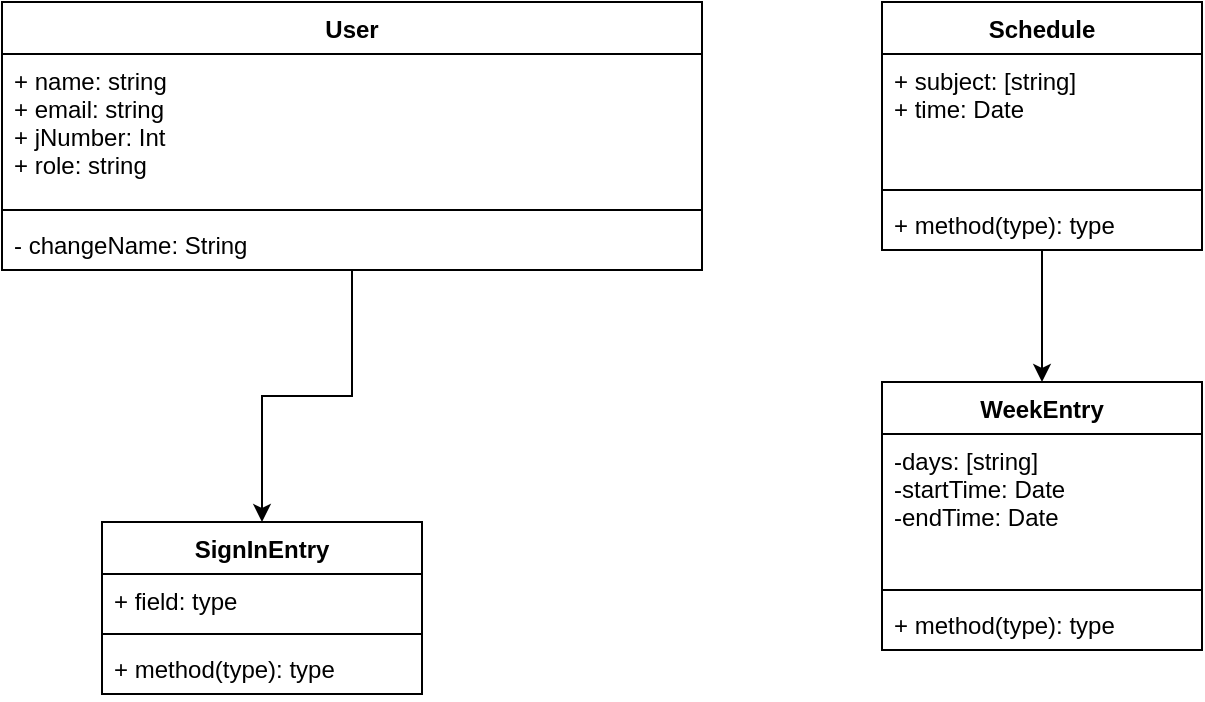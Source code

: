 <mxfile version="17.2.1" type="github" pages="3">
  <diagram name="Page-1" id="c4acf3e9-155e-7222-9cf6-157b1a14988f">
    <mxGraphModel dx="891" dy="559" grid="1" gridSize="10" guides="1" tooltips="1" connect="1" arrows="1" fold="1" page="1" pageScale="1" pageWidth="850" pageHeight="1100" background="none" math="0" shadow="0">
      <root>
        <mxCell id="0" />
        <mxCell id="1" parent="0" />
        <mxCell id="V36CHoftoXPUGbBD-Oji-7" style="edgeStyle=orthogonalEdgeStyle;rounded=0;orthogonalLoop=1;jettySize=auto;html=1;entryX=0.5;entryY=0;entryDx=0;entryDy=0;" edge="1" parent="1" source="_ubpW2PvW1FqLBq_iPHG-1" target="V36CHoftoXPUGbBD-Oji-1">
          <mxGeometry relative="1" as="geometry" />
        </mxCell>
        <mxCell id="_ubpW2PvW1FqLBq_iPHG-1" value="User" style="swimlane;fontStyle=1;align=center;verticalAlign=top;childLayout=stackLayout;horizontal=1;startSize=26;horizontalStack=0;resizeParent=1;resizeParentMax=0;resizeLast=0;collapsible=1;marginBottom=0;" vertex="1" parent="1">
          <mxGeometry x="90" y="80" width="350" height="134" as="geometry">
            <mxRectangle x="310" y="200" width="60" height="26" as="alternateBounds" />
          </mxGeometry>
        </mxCell>
        <mxCell id="_ubpW2PvW1FqLBq_iPHG-2" value="+ name: string&#xa;+ email: string&#xa;+ jNumber: Int&#xa;+ role: string&#xa;" style="text;strokeColor=none;fillColor=none;align=left;verticalAlign=top;spacingLeft=4;spacingRight=4;overflow=hidden;rotatable=0;points=[[0,0.5],[1,0.5]];portConstraint=eastwest;" vertex="1" parent="_ubpW2PvW1FqLBq_iPHG-1">
          <mxGeometry y="26" width="350" height="74" as="geometry" />
        </mxCell>
        <mxCell id="_ubpW2PvW1FqLBq_iPHG-3" value="" style="line;strokeWidth=1;fillColor=none;align=left;verticalAlign=middle;spacingTop=-1;spacingLeft=3;spacingRight=3;rotatable=0;labelPosition=right;points=[];portConstraint=eastwest;" vertex="1" parent="_ubpW2PvW1FqLBq_iPHG-1">
          <mxGeometry y="100" width="350" height="8" as="geometry" />
        </mxCell>
        <mxCell id="_ubpW2PvW1FqLBq_iPHG-4" value="- changeName: String" style="text;strokeColor=none;fillColor=none;align=left;verticalAlign=top;spacingLeft=4;spacingRight=4;overflow=hidden;rotatable=0;points=[[0,0.5],[1,0.5]];portConstraint=eastwest;" vertex="1" parent="_ubpW2PvW1FqLBq_iPHG-1">
          <mxGeometry y="108" width="350" height="26" as="geometry" />
        </mxCell>
        <mxCell id="WQJXKOIPrKnD1Et2FbO--5" style="edgeStyle=orthogonalEdgeStyle;rounded=0;orthogonalLoop=1;jettySize=auto;html=1;entryX=0.5;entryY=0;entryDx=0;entryDy=0;" edge="1" parent="1" source="3SUL-DMxUtHeUnSrKIBr-1" target="WQJXKOIPrKnD1Et2FbO--1">
          <mxGeometry relative="1" as="geometry" />
        </mxCell>
        <mxCell id="3SUL-DMxUtHeUnSrKIBr-1" value="Schedule" style="swimlane;fontStyle=1;align=center;verticalAlign=top;childLayout=stackLayout;horizontal=1;startSize=26;horizontalStack=0;resizeParent=1;resizeParentMax=0;resizeLast=0;collapsible=1;marginBottom=0;" vertex="1" parent="1">
          <mxGeometry x="530" y="80" width="160" height="124" as="geometry" />
        </mxCell>
        <mxCell id="3SUL-DMxUtHeUnSrKIBr-2" value="+ subject: [string]&#xa;+ time: Date&#xa;" style="text;strokeColor=none;fillColor=none;align=left;verticalAlign=top;spacingLeft=4;spacingRight=4;overflow=hidden;rotatable=0;points=[[0,0.5],[1,0.5]];portConstraint=eastwest;" vertex="1" parent="3SUL-DMxUtHeUnSrKIBr-1">
          <mxGeometry y="26" width="160" height="64" as="geometry" />
        </mxCell>
        <mxCell id="3SUL-DMxUtHeUnSrKIBr-3" value="" style="line;strokeWidth=1;fillColor=none;align=left;verticalAlign=middle;spacingTop=-1;spacingLeft=3;spacingRight=3;rotatable=0;labelPosition=right;points=[];portConstraint=eastwest;" vertex="1" parent="3SUL-DMxUtHeUnSrKIBr-1">
          <mxGeometry y="90" width="160" height="8" as="geometry" />
        </mxCell>
        <mxCell id="3SUL-DMxUtHeUnSrKIBr-4" value="+ method(type): type" style="text;strokeColor=none;fillColor=none;align=left;verticalAlign=top;spacingLeft=4;spacingRight=4;overflow=hidden;rotatable=0;points=[[0,0.5],[1,0.5]];portConstraint=eastwest;" vertex="1" parent="3SUL-DMxUtHeUnSrKIBr-1">
          <mxGeometry y="98" width="160" height="26" as="geometry" />
        </mxCell>
        <mxCell id="V36CHoftoXPUGbBD-Oji-1" value="SignInEntry" style="swimlane;fontStyle=1;align=center;verticalAlign=top;childLayout=stackLayout;horizontal=1;startSize=26;horizontalStack=0;resizeParent=1;resizeParentMax=0;resizeLast=0;collapsible=1;marginBottom=0;" vertex="1" parent="1">
          <mxGeometry x="140" y="340" width="160" height="86" as="geometry" />
        </mxCell>
        <mxCell id="V36CHoftoXPUGbBD-Oji-2" value="+ field: type" style="text;strokeColor=none;fillColor=none;align=left;verticalAlign=top;spacingLeft=4;spacingRight=4;overflow=hidden;rotatable=0;points=[[0,0.5],[1,0.5]];portConstraint=eastwest;" vertex="1" parent="V36CHoftoXPUGbBD-Oji-1">
          <mxGeometry y="26" width="160" height="26" as="geometry" />
        </mxCell>
        <mxCell id="V36CHoftoXPUGbBD-Oji-3" value="" style="line;strokeWidth=1;fillColor=none;align=left;verticalAlign=middle;spacingTop=-1;spacingLeft=3;spacingRight=3;rotatable=0;labelPosition=right;points=[];portConstraint=eastwest;" vertex="1" parent="V36CHoftoXPUGbBD-Oji-1">
          <mxGeometry y="52" width="160" height="8" as="geometry" />
        </mxCell>
        <mxCell id="V36CHoftoXPUGbBD-Oji-4" value="+ method(type): type" style="text;strokeColor=none;fillColor=none;align=left;verticalAlign=top;spacingLeft=4;spacingRight=4;overflow=hidden;rotatable=0;points=[[0,0.5],[1,0.5]];portConstraint=eastwest;" vertex="1" parent="V36CHoftoXPUGbBD-Oji-1">
          <mxGeometry y="60" width="160" height="26" as="geometry" />
        </mxCell>
        <mxCell id="WQJXKOIPrKnD1Et2FbO--1" value="WeekEntry" style="swimlane;fontStyle=1;align=center;verticalAlign=top;childLayout=stackLayout;horizontal=1;startSize=26;horizontalStack=0;resizeParent=1;resizeParentMax=0;resizeLast=0;collapsible=1;marginBottom=0;" vertex="1" parent="1">
          <mxGeometry x="530" y="270" width="160" height="134" as="geometry" />
        </mxCell>
        <mxCell id="WQJXKOIPrKnD1Et2FbO--2" value="-days: [string]&#xa;-startTime: Date&#xa;-endTime: Date" style="text;strokeColor=none;fillColor=none;align=left;verticalAlign=top;spacingLeft=4;spacingRight=4;overflow=hidden;rotatable=0;points=[[0,0.5],[1,0.5]];portConstraint=eastwest;" vertex="1" parent="WQJXKOIPrKnD1Et2FbO--1">
          <mxGeometry y="26" width="160" height="74" as="geometry" />
        </mxCell>
        <mxCell id="WQJXKOIPrKnD1Et2FbO--3" value="" style="line;strokeWidth=1;fillColor=none;align=left;verticalAlign=middle;spacingTop=-1;spacingLeft=3;spacingRight=3;rotatable=0;labelPosition=right;points=[];portConstraint=eastwest;" vertex="1" parent="WQJXKOIPrKnD1Et2FbO--1">
          <mxGeometry y="100" width="160" height="8" as="geometry" />
        </mxCell>
        <mxCell id="WQJXKOIPrKnD1Et2FbO--4" value="+ method(type): type" style="text;strokeColor=none;fillColor=none;align=left;verticalAlign=top;spacingLeft=4;spacingRight=4;overflow=hidden;rotatable=0;points=[[0,0.5],[1,0.5]];portConstraint=eastwest;" vertex="1" parent="WQJXKOIPrKnD1Et2FbO--1">
          <mxGeometry y="108" width="160" height="26" as="geometry" />
        </mxCell>
      </root>
    </mxGraphModel>
  </diagram>
  <diagram id="kxtE9AXQvHtPeq7Te1QG" name="admin-use-case">
    <mxGraphModel dx="1273" dy="799" grid="1" gridSize="10" guides="1" tooltips="1" connect="1" arrows="1" fold="1" page="1" pageScale="1" pageWidth="827" pageHeight="1169" math="0" shadow="0">
      <root>
        <mxCell id="0" />
        <mxCell id="1" parent="0" />
        <mxCell id="RadBQ22n1EjY_jQz5-DQ-1" style="edgeStyle=orthogonalEdgeStyle;rounded=0;orthogonalLoop=1;jettySize=auto;html=1;entryX=0;entryY=0.5;entryDx=0;entryDy=0;" edge="1" parent="1" source="qmPes8KCNnOIXlvagaxK-1" target="n4BWkDWinWEF-hOJ6P8c-3">
          <mxGeometry relative="1" as="geometry" />
        </mxCell>
        <mxCell id="RadBQ22n1EjY_jQz5-DQ-3" style="edgeStyle=orthogonalEdgeStyle;rounded=0;orthogonalLoop=1;jettySize=auto;html=1;entryX=0;entryY=0.5;entryDx=0;entryDy=0;" edge="1" parent="1" source="qmPes8KCNnOIXlvagaxK-1" target="qmPes8KCNnOIXlvagaxK-2">
          <mxGeometry relative="1" as="geometry" />
        </mxCell>
        <mxCell id="qmPes8KCNnOIXlvagaxK-1" value="Admin" style="shape=umlActor;verticalLabelPosition=bottom;verticalAlign=top;html=1;" vertex="1" parent="1">
          <mxGeometry x="200" y="230" width="30" height="60" as="geometry" />
        </mxCell>
        <mxCell id="RadBQ22n1EjY_jQz5-DQ-7" style="edgeStyle=orthogonalEdgeStyle;rounded=0;orthogonalLoop=1;jettySize=auto;html=1;entryX=0;entryY=0.5;entryDx=0;entryDy=0;" edge="1" parent="1" source="qmPes8KCNnOIXlvagaxK-2" target="1-I_bPK8Sle8sM23UGmq-2">
          <mxGeometry relative="1" as="geometry" />
        </mxCell>
        <mxCell id="qmPes8KCNnOIXlvagaxK-2" value="upload sign in Entry" style="ellipse;whiteSpace=wrap;html=1;" vertex="1" parent="1">
          <mxGeometry x="380" y="470" width="140" height="70" as="geometry" />
        </mxCell>
        <mxCell id="ox1PaW5e4coJnlqQD35f-1" value="Add Users" style="ellipse;whiteSpace=wrap;html=1;" vertex="1" parent="1">
          <mxGeometry x="650" y="120" width="140" height="70" as="geometry" />
        </mxCell>
        <mxCell id="THmPv1QbJULemCan42fM-2" style="edgeStyle=orthogonalEdgeStyle;rounded=0;orthogonalLoop=1;jettySize=auto;html=1;entryX=1;entryY=0.5;entryDx=0;entryDy=0;" edge="1" parent="1" source="ox1PaW5e4coJnlqQD35f-3" target="ox1PaW5e4coJnlqQD35f-1">
          <mxGeometry relative="1" as="geometry">
            <Array as="points">
              <mxPoint x="830" y="130" />
              <mxPoint x="830" y="155" />
            </Array>
          </mxGeometry>
        </mxCell>
        <mxCell id="ox1PaW5e4coJnlqQD35f-3" value="post tutoring schedule" style="ellipse;whiteSpace=wrap;html=1;" vertex="1" parent="1">
          <mxGeometry x="890" y="100" width="140" height="70" as="geometry" />
        </mxCell>
        <mxCell id="iVgFeVMDYlsxGR1q7uXw-2" style="edgeStyle=orthogonalEdgeStyle;rounded=0;orthogonalLoop=1;jettySize=auto;html=1;entryX=1;entryY=0.5;entryDx=0;entryDy=0;" edge="1" parent="1" source="ox1PaW5e4coJnlqQD35f-4" target="ox1PaW5e4coJnlqQD35f-1">
          <mxGeometry relative="1" as="geometry">
            <Array as="points">
              <mxPoint x="830" y="345" />
              <mxPoint x="830" y="155" />
            </Array>
          </mxGeometry>
        </mxCell>
        <mxCell id="ox1PaW5e4coJnlqQD35f-4" value="post mentoring schedule" style="ellipse;whiteSpace=wrap;html=1;" vertex="1" parent="1">
          <mxGeometry x="880" y="310" width="140" height="70" as="geometry" />
        </mxCell>
        <mxCell id="n4BWkDWinWEF-hOJ6P8c-1" value="Edit Users" style="ellipse;whiteSpace=wrap;html=1;" vertex="1" parent="1">
          <mxGeometry x="650" y="200" width="140" height="70" as="geometry" />
        </mxCell>
        <mxCell id="n4BWkDWinWEF-hOJ6P8c-2" value="Delete Users" style="ellipse;whiteSpace=wrap;html=1;" vertex="1" parent="1">
          <mxGeometry x="650" y="290" width="140" height="70" as="geometry" />
        </mxCell>
        <mxCell id="RadBQ22n1EjY_jQz5-DQ-4" style="edgeStyle=orthogonalEdgeStyle;rounded=0;orthogonalLoop=1;jettySize=auto;html=1;exitX=1;exitY=0.5;exitDx=0;exitDy=0;entryX=0;entryY=0.5;entryDx=0;entryDy=0;" edge="1" parent="1" source="n4BWkDWinWEF-hOJ6P8c-3" target="ox1PaW5e4coJnlqQD35f-1">
          <mxGeometry relative="1" as="geometry" />
        </mxCell>
        <mxCell id="RadBQ22n1EjY_jQz5-DQ-5" style="edgeStyle=orthogonalEdgeStyle;rounded=0;orthogonalLoop=1;jettySize=auto;html=1;entryX=0;entryY=0.5;entryDx=0;entryDy=0;" edge="1" parent="1" source="n4BWkDWinWEF-hOJ6P8c-3" target="n4BWkDWinWEF-hOJ6P8c-1">
          <mxGeometry relative="1" as="geometry" />
        </mxCell>
        <mxCell id="RadBQ22n1EjY_jQz5-DQ-6" style="edgeStyle=orthogonalEdgeStyle;rounded=0;orthogonalLoop=1;jettySize=auto;html=1;entryX=0;entryY=0.5;entryDx=0;entryDy=0;" edge="1" parent="1" source="n4BWkDWinWEF-hOJ6P8c-3" target="n4BWkDWinWEF-hOJ6P8c-2">
          <mxGeometry relative="1" as="geometry" />
        </mxCell>
        <mxCell id="n4BWkDWinWEF-hOJ6P8c-3" value="User Functions" style="ellipse;whiteSpace=wrap;html=1;" vertex="1" parent="1">
          <mxGeometry x="380" y="140" width="140" height="70" as="geometry" />
        </mxCell>
        <mxCell id="1-I_bPK8Sle8sM23UGmq-2" value="Add Users to the database" style="ellipse;whiteSpace=wrap;html=1;" vertex="1" parent="1">
          <mxGeometry x="650" y="470" width="140" height="70" as="geometry" />
        </mxCell>
      </root>
    </mxGraphModel>
  </diagram>
  <diagram id="dlSlh7p-ku16dleEivdk" name="sequence-diagram">
    <mxGraphModel dx="891" dy="559" grid="1" gridSize="10" guides="1" tooltips="1" connect="1" arrows="1" fold="1" page="1" pageScale="1" pageWidth="827" pageHeight="1169" math="0" shadow="0">
      <root>
        <mxCell id="0" />
        <mxCell id="1" parent="0" />
      </root>
    </mxGraphModel>
  </diagram>
</mxfile>
